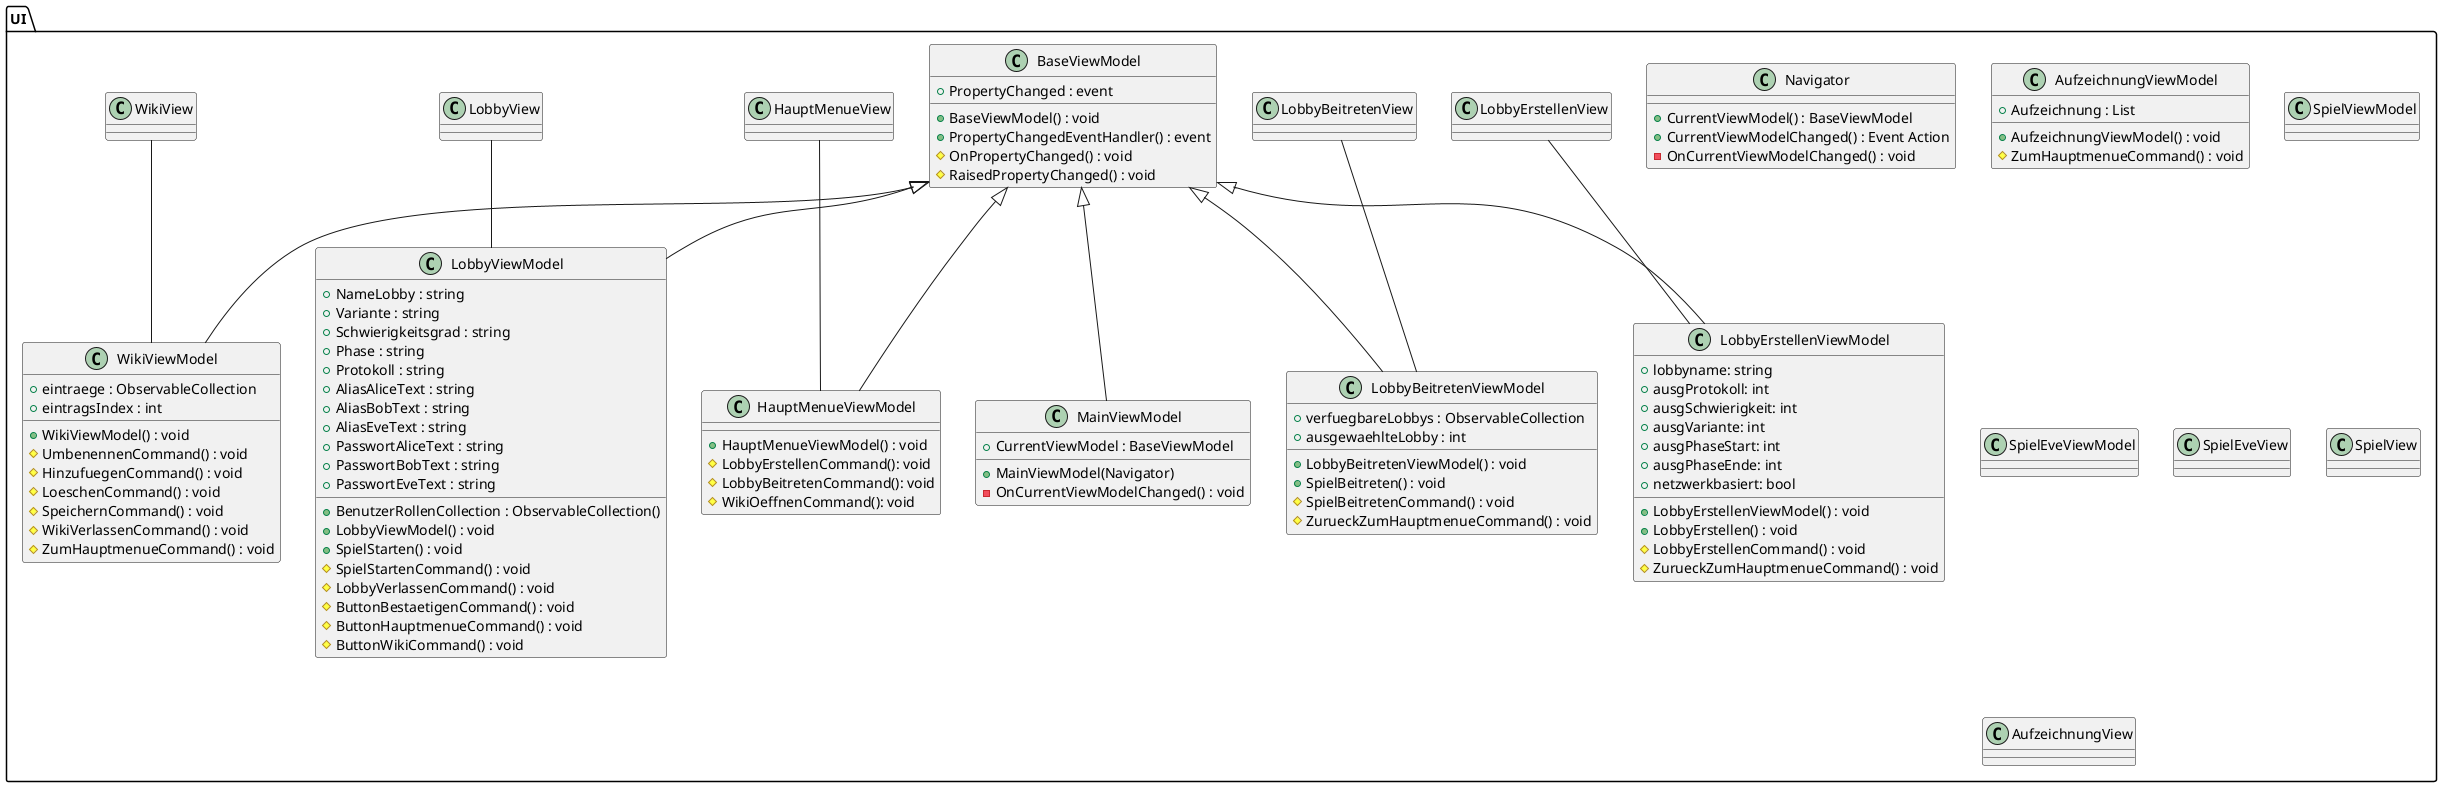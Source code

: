 @startuml name

skinparam pageMargin 10
skinparam pageExternalColor gray
skinparam pageBorderColor black

/'************************************************************'/
/'PACKAGE UI												  '/
/'************************************************************'/
package UI
{
	class MainViewModel
	{
		+ MainViewModel(Navigator)
		+ CurrentViewModel : BaseViewModel
		- OnCurrentViewModelChanged() : void
	}

	class Navigator
	{
		+ CurrentViewModel() : BaseViewModel
		+ CurrentViewModelChanged() : Event Action
		- OnCurrentViewModelChanged() : void
	}

	class LobbyErstellenViewModel
	{
		 + lobbyname: string 
		 + ausgProtokoll: int 
		 + ausgSchwierigkeit: int 
		 + ausgVariante: int 
		 + ausgPhaseStart: int 
		 + ausgPhaseEnde: int 
		 + netzwerkbasiert: bool 
		 + LobbyErstellenViewModel() : void
		 + LobbyErstellen() : void
		 # LobbyErstellenCommand() : void
		 # ZurueckZumHauptmenueCommand() : void
	}
	
	class LobbyBeitretenViewModel
	{
		 + verfuegbareLobbys : ObservableCollection 
		 + ausgewaehlteLobby : int 
		 + LobbyBeitretenViewModel() : void 
		 + SpielBeitreten() : void 
		 # SpielBeitretenCommand() : void 
		 # ZurueckZumHauptmenueCommand() : void 
	}
	
	class HauptMenueViewModel
	{
		 + HauptMenueViewModel() : void
		 # LobbyErstellenCommand(): void
		 # LobbyBeitretenCommand(): void
		 # WikiOeffnenCommand(): void
	}
	
	class LobbyViewModel
	{
		 + NameLobby : string
		 + Variante : string
		 + Schwierigkeitsgrad : string
		 + Phase : string
		 + Protokoll : string
		 + AliasAliceText : string
		 + AliasBobText : string
		 + AliasEveText : string
		 + PasswortAliceText : string
		 + PasswortBobText : string
		 + PasswortEveText : string
		 + BenutzerRollenCollection : ObservableCollection()
		 + LobbyViewModel() : void
		 + SpielStarten() : void
		 # SpielStartenCommand() : void
		 # LobbyVerlassenCommand() : void
		 # ButtonBestaetigenCommand() : void
		 # ButtonHauptmenueCommand() : void
		 # ButtonWikiCommand() : void
	}
	
	class WikiViewModel
	{
		 + eintraege : ObservableCollection
		 + eintragsIndex : int
		 + WikiViewModel() : void
		 # UmbenennenCommand() : void
		 # HinzufuegenCommand() : void
		 # LoeschenCommand() : void
		 # SpeichernCommand() : void
		 # WikiVerlassenCommand() : void
		 # ZumHauptmenueCommand() : void
	}
	
	class BaseViewModel
	{
		 + PropertyChanged : event
		 + BaseViewModel() : void
		 + PropertyChangedEventHandler() : event
		 # OnPropertyChanged() : void
		 # RaisedPropertyChanged() : void
	}

	class AufzeichnungViewModel
	{
		+ Aufzeichnung : List
		+ AufzeichnungViewModel() : void
		# ZumHauptmenueCommand() : void
	}

	class SpielViewModel
	{
	}

	class SpielEveViewModel
	{
	}

	class SpielEveView
	{
	}

	class SpielView
	{
	}

	class AufzeichnungView
	{
	}

	class LobbyErstellenView
	{
	}
	
	class LobbyBeitretenView
	{
	}
	
	class HauptMenueView
	{
	}
	
	class LobbyView
	{
	}
	
	class WikiView
	{
	}
}

BaseViewModel <|-- LobbyBeitretenViewModel
BaseViewModel <|-- LobbyViewModel
BaseViewModel <|-- WikiViewModel
BaseViewModel <|-- HauptMenueViewModel
BaseViewModel <|-- LobbyErstellenViewModel
BaseViewModel <|-- MainViewModel
LobbyErstellenView -- LobbyErstellenViewModel
LobbyBeitretenView -- LobbyBeitretenViewModel
HauptMenueView -- HauptMenueViewModel
LobbyView -- LobbyViewModel
WikiView -- WikiViewModel

@enduml